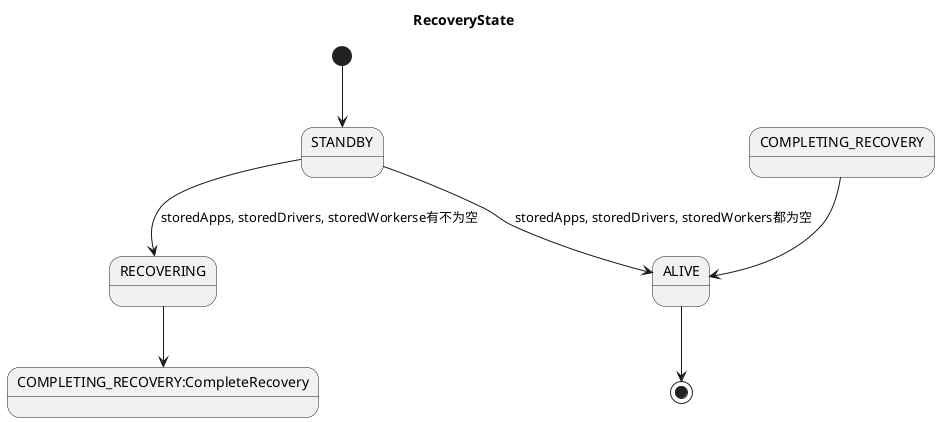 @startuml
title RecoveryState
[*] --> STANDBY
STANDBY --> ALIVE:storedApps, storedDrivers, storedWorkers都为空
STANDBY --> RECOVERING:storedApps, storedDrivers, storedWorkerse有不为空
RECOVERING --> COMPLETING_RECOVERY:CompleteRecovery
COMPLETING_RECOVERY --> ALIVE
ALIVE --> [*]
@enduml
